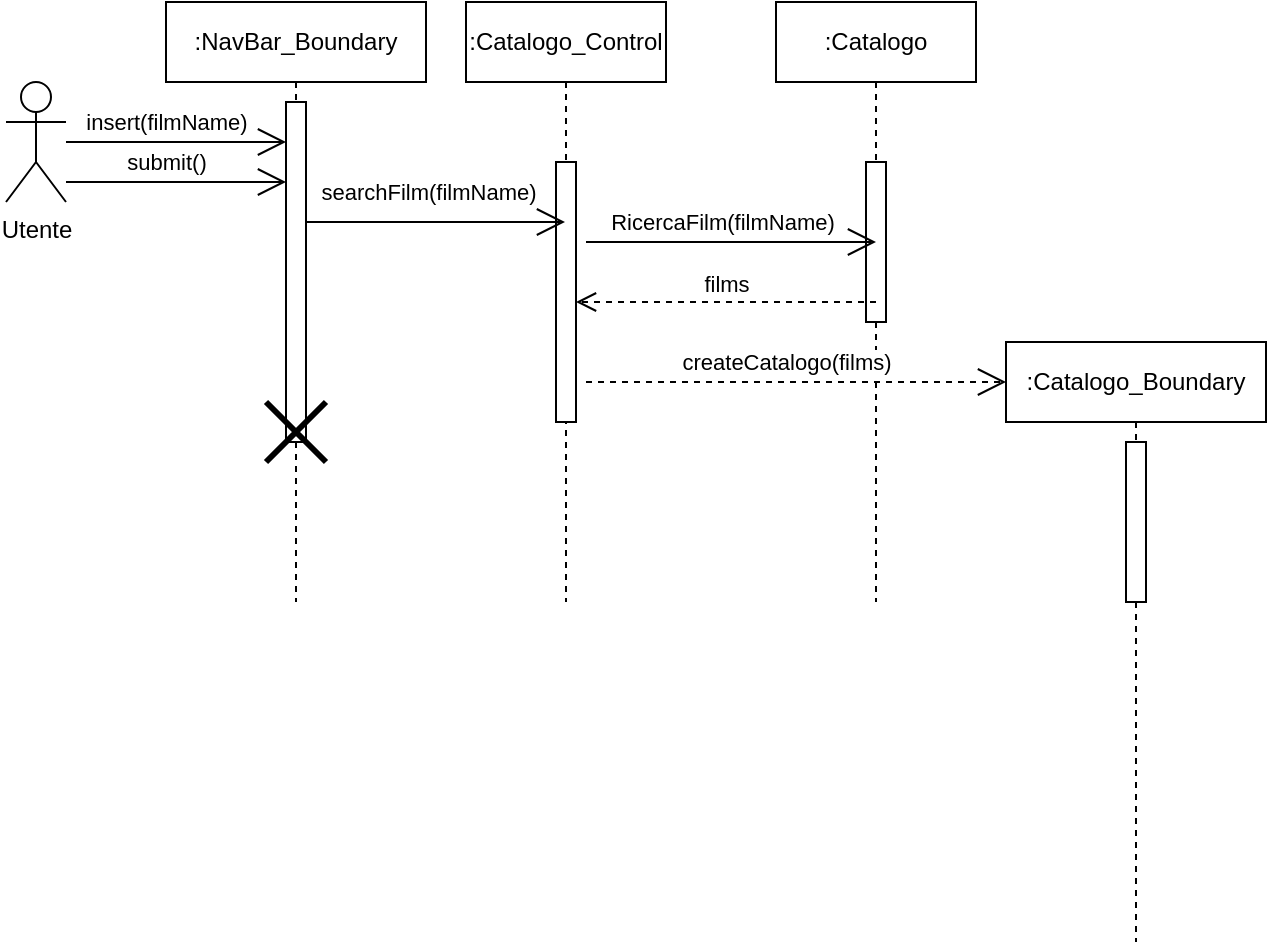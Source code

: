 <mxfile version="25.0.2">
  <diagram name="Page-1" id="2YBvvXClWsGukQMizWep">
    <mxGraphModel dx="827" dy="409" grid="1" gridSize="10" guides="1" tooltips="1" connect="1" arrows="1" fold="1" page="1" pageScale="1" pageWidth="850" pageHeight="1100" math="0" shadow="0">
      <root>
        <mxCell id="0" />
        <mxCell id="1" parent="0" />
        <mxCell id="6BXAlLbWD09-c81FKTBr-1" value="Utente&lt;div&gt;&lt;br&gt;&lt;/div&gt;" style="shape=umlActor;verticalLabelPosition=bottom;verticalAlign=top;html=1;" parent="1" vertex="1">
          <mxGeometry x="40" y="80" width="30" height="60" as="geometry" />
        </mxCell>
        <mxCell id="6BXAlLbWD09-c81FKTBr-2" value=":NavBar_Boundary" style="shape=umlLifeline;perimeter=lifelinePerimeter;whiteSpace=wrap;html=1;container=1;dropTarget=0;collapsible=0;recursiveResize=0;outlineConnect=0;portConstraint=eastwest;newEdgeStyle={&quot;curved&quot;:0,&quot;rounded&quot;:0};" parent="1" vertex="1">
          <mxGeometry x="120" y="40" width="130" height="300" as="geometry" />
        </mxCell>
        <mxCell id="6BXAlLbWD09-c81FKTBr-4" value="" style="html=1;points=[[0,0,0,0,5],[0,1,0,0,-5],[1,0,0,0,5],[1,1,0,0,-5]];perimeter=orthogonalPerimeter;outlineConnect=0;targetShapes=umlLifeline;portConstraint=eastwest;newEdgeStyle={&quot;curved&quot;:0,&quot;rounded&quot;:0};" parent="6BXAlLbWD09-c81FKTBr-2" vertex="1">
          <mxGeometry x="60" y="50" width="10" height="170" as="geometry" />
        </mxCell>
        <mxCell id="6BXAlLbWD09-c81FKTBr-23" value="" style="shape=umlDestroy;whiteSpace=wrap;html=1;strokeWidth=3;targetShapes=umlLifeline;" parent="6BXAlLbWD09-c81FKTBr-2" vertex="1">
          <mxGeometry x="50" y="200" width="30" height="30" as="geometry" />
        </mxCell>
        <mxCell id="6BXAlLbWD09-c81FKTBr-5" value="" style="endArrow=open;endFill=1;endSize=12;html=1;rounded=0;" parent="1" source="6BXAlLbWD09-c81FKTBr-1" target="6BXAlLbWD09-c81FKTBr-4" edge="1">
          <mxGeometry width="160" relative="1" as="geometry">
            <mxPoint x="340" y="270" as="sourcePoint" />
            <mxPoint x="500" y="270" as="targetPoint" />
          </mxGeometry>
        </mxCell>
        <mxCell id="6BXAlLbWD09-c81FKTBr-7" value="insert(filmName)" style="edgeLabel;html=1;align=center;verticalAlign=middle;resizable=0;points=[];" parent="6BXAlLbWD09-c81FKTBr-5" vertex="1" connectable="0">
          <mxGeometry x="0.03" y="-4" relative="1" as="geometry">
            <mxPoint x="-7" y="-14" as="offset" />
          </mxGeometry>
        </mxCell>
        <mxCell id="6BXAlLbWD09-c81FKTBr-8" value="" style="endArrow=open;endFill=1;endSize=12;html=1;rounded=0;" parent="1" edge="1">
          <mxGeometry width="160" relative="1" as="geometry">
            <mxPoint x="70" y="130" as="sourcePoint" />
            <mxPoint x="180" y="130" as="targetPoint" />
          </mxGeometry>
        </mxCell>
        <mxCell id="6BXAlLbWD09-c81FKTBr-9" value="submit()" style="edgeLabel;html=1;align=center;verticalAlign=middle;resizable=0;points=[];" parent="6BXAlLbWD09-c81FKTBr-8" vertex="1" connectable="0">
          <mxGeometry x="-0.551" y="4" relative="1" as="geometry">
            <mxPoint x="25" y="-6" as="offset" />
          </mxGeometry>
        </mxCell>
        <mxCell id="6BXAlLbWD09-c81FKTBr-10" value=":Catalogo_Control" style="shape=umlLifeline;perimeter=lifelinePerimeter;whiteSpace=wrap;html=1;container=1;dropTarget=0;collapsible=0;recursiveResize=0;outlineConnect=0;portConstraint=eastwest;newEdgeStyle={&quot;curved&quot;:0,&quot;rounded&quot;:0};" parent="1" vertex="1">
          <mxGeometry x="270" y="40" width="100" height="300" as="geometry" />
        </mxCell>
        <mxCell id="6BXAlLbWD09-c81FKTBr-13" value="" style="html=1;points=[[0,0,0,0,5],[0,1,0,0,-5],[1,0,0,0,5],[1,1,0,0,-5]];perimeter=orthogonalPerimeter;outlineConnect=0;targetShapes=umlLifeline;portConstraint=eastwest;newEdgeStyle={&quot;curved&quot;:0,&quot;rounded&quot;:0};" parent="6BXAlLbWD09-c81FKTBr-10" vertex="1">
          <mxGeometry x="45" y="80" width="10" height="130" as="geometry" />
        </mxCell>
        <mxCell id="6BXAlLbWD09-c81FKTBr-11" value=":Catalogo" style="shape=umlLifeline;perimeter=lifelinePerimeter;whiteSpace=wrap;html=1;container=1;dropTarget=0;collapsible=0;recursiveResize=0;outlineConnect=0;portConstraint=eastwest;newEdgeStyle={&quot;curved&quot;:0,&quot;rounded&quot;:0};" parent="1" vertex="1">
          <mxGeometry x="425" y="40" width="100" height="300" as="geometry" />
        </mxCell>
        <mxCell id="6BXAlLbWD09-c81FKTBr-16" value="" style="html=1;points=[[0,0,0,0,5],[0,1,0,0,-5],[1,0,0,0,5],[1,1,0,0,-5]];perimeter=orthogonalPerimeter;outlineConnect=0;targetShapes=umlLifeline;portConstraint=eastwest;newEdgeStyle={&quot;curved&quot;:0,&quot;rounded&quot;:0};" parent="6BXAlLbWD09-c81FKTBr-11" vertex="1">
          <mxGeometry x="45" y="80" width="10" height="80" as="geometry" />
        </mxCell>
        <mxCell id="6BXAlLbWD09-c81FKTBr-12" value=":Catalogo_Boundary" style="shape=umlLifeline;perimeter=lifelinePerimeter;whiteSpace=wrap;html=1;container=1;dropTarget=0;collapsible=0;recursiveResize=0;outlineConnect=0;portConstraint=eastwest;newEdgeStyle={&quot;curved&quot;:0,&quot;rounded&quot;:0};" parent="1" vertex="1">
          <mxGeometry x="540" y="210" width="130" height="300" as="geometry" />
        </mxCell>
        <mxCell id="6BXAlLbWD09-c81FKTBr-22" value="" style="html=1;points=[[0,0,0,0,5],[0,1,0,0,-5],[1,0,0,0,5],[1,1,0,0,-5]];perimeter=orthogonalPerimeter;outlineConnect=0;targetShapes=umlLifeline;portConstraint=eastwest;newEdgeStyle={&quot;curved&quot;:0,&quot;rounded&quot;:0};" parent="6BXAlLbWD09-c81FKTBr-12" vertex="1">
          <mxGeometry x="60" y="50" width="10" height="80" as="geometry" />
        </mxCell>
        <mxCell id="6BXAlLbWD09-c81FKTBr-14" value="" style="endArrow=open;endFill=1;endSize=12;html=1;rounded=0;" parent="1" source="6BXAlLbWD09-c81FKTBr-4" target="6BXAlLbWD09-c81FKTBr-10" edge="1">
          <mxGeometry width="160" relative="1" as="geometry">
            <mxPoint x="340" y="180" as="sourcePoint" />
            <mxPoint x="500" y="180" as="targetPoint" />
            <Array as="points">
              <mxPoint x="250" y="150" />
            </Array>
          </mxGeometry>
        </mxCell>
        <mxCell id="6BXAlLbWD09-c81FKTBr-15" value="searchFilm(filmName)" style="edgeLabel;html=1;align=center;verticalAlign=middle;resizable=0;points=[];" parent="6BXAlLbWD09-c81FKTBr-14" vertex="1" connectable="0">
          <mxGeometry x="-0.088" y="-1" relative="1" as="geometry">
            <mxPoint x="2" y="-16" as="offset" />
          </mxGeometry>
        </mxCell>
        <mxCell id="6BXAlLbWD09-c81FKTBr-17" value="" style="endArrow=open;endFill=1;endSize=12;html=1;rounded=0;" parent="1" edge="1">
          <mxGeometry width="160" relative="1" as="geometry">
            <mxPoint x="330" y="160" as="sourcePoint" />
            <mxPoint x="475" y="160" as="targetPoint" />
          </mxGeometry>
        </mxCell>
        <mxCell id="6BXAlLbWD09-c81FKTBr-18" value="RicercaFilm(filmName)" style="edgeLabel;html=1;align=center;verticalAlign=middle;resizable=0;points=[];" parent="6BXAlLbWD09-c81FKTBr-17" vertex="1" connectable="0">
          <mxGeometry x="-0.061" y="4" relative="1" as="geometry">
            <mxPoint y="-6" as="offset" />
          </mxGeometry>
        </mxCell>
        <mxCell id="6BXAlLbWD09-c81FKTBr-19" value="films" style="html=1;verticalAlign=bottom;endArrow=open;dashed=1;endSize=8;curved=0;rounded=0;" parent="1" target="6BXAlLbWD09-c81FKTBr-13" edge="1">
          <mxGeometry relative="1" as="geometry">
            <mxPoint x="475" y="190" as="sourcePoint" />
            <mxPoint x="330" y="190" as="targetPoint" />
          </mxGeometry>
        </mxCell>
        <mxCell id="HiVFlXfRRcaqUg2XQfob-1" value="createCatalogo(films)" style="endArrow=open;endSize=12;dashed=1;html=1;rounded=0;" edge="1" parent="1">
          <mxGeometry x="-0.048" y="10" width="160" relative="1" as="geometry">
            <mxPoint x="330" y="230" as="sourcePoint" />
            <mxPoint x="540" y="230" as="targetPoint" />
            <mxPoint as="offset" />
          </mxGeometry>
        </mxCell>
      </root>
    </mxGraphModel>
  </diagram>
</mxfile>
